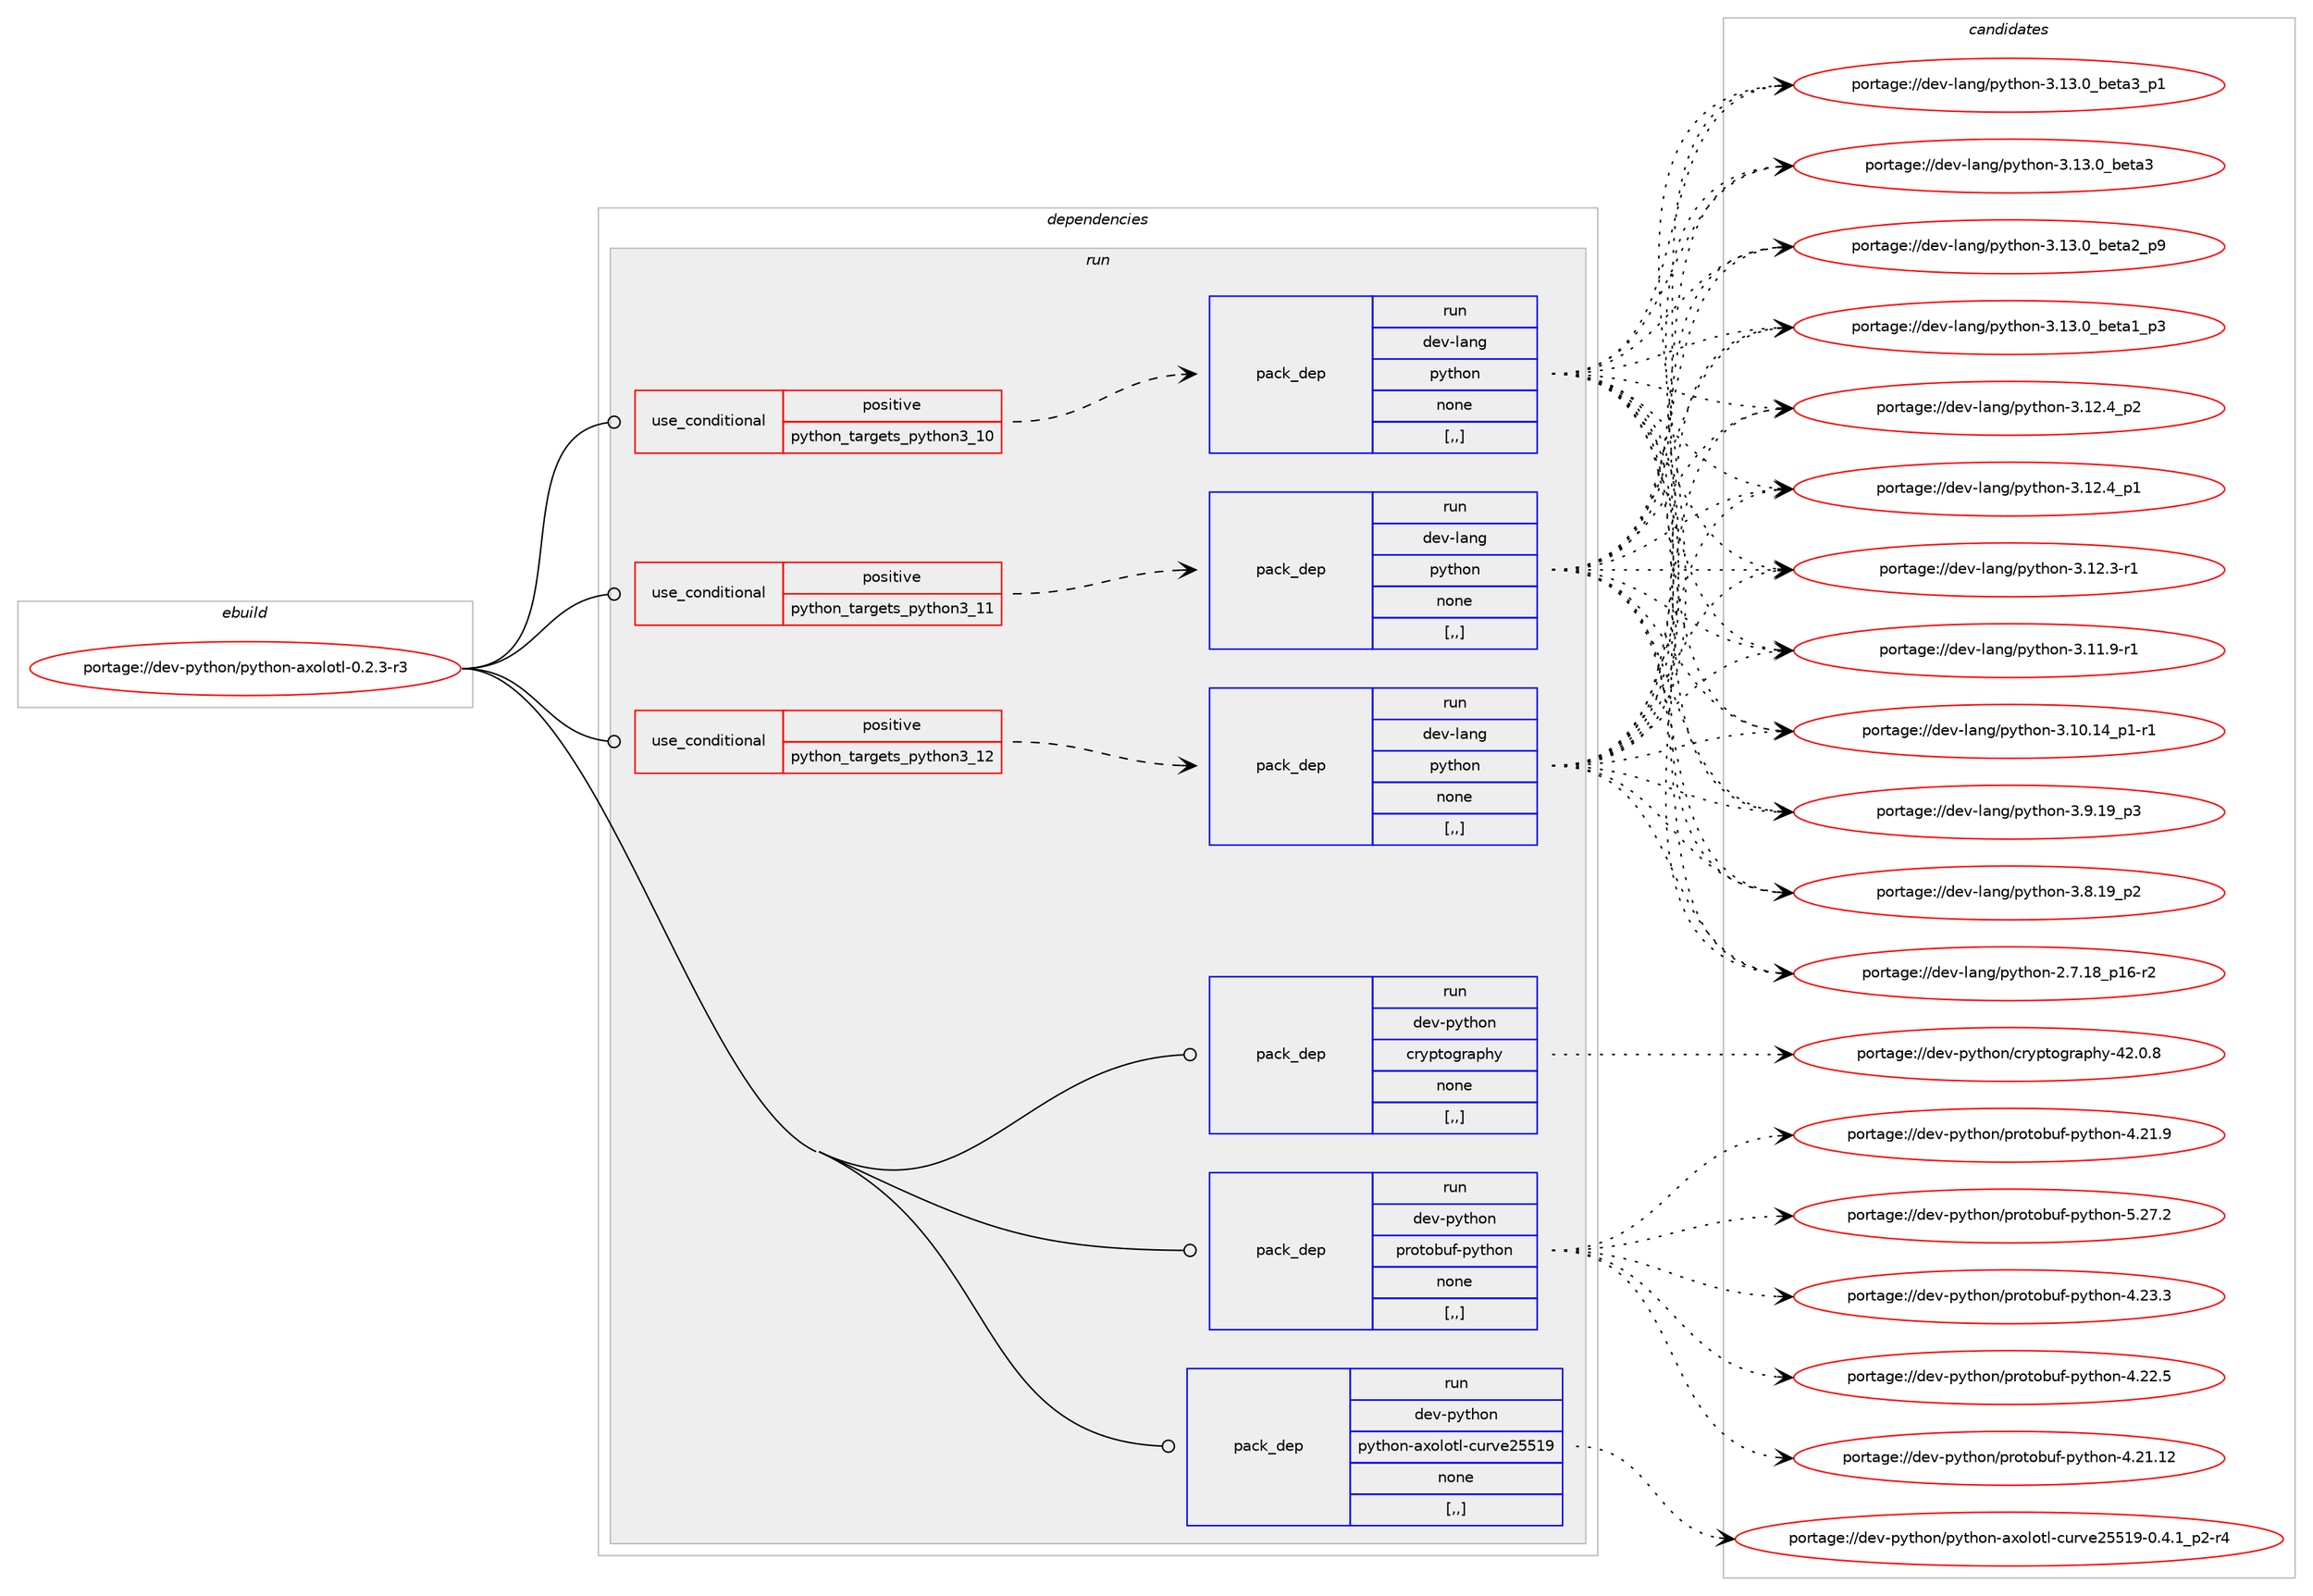 digraph prolog {

# *************
# Graph options
# *************

newrank=true;
concentrate=true;
compound=true;
graph [rankdir=LR,fontname=Helvetica,fontsize=10,ranksep=1.5];#, ranksep=2.5, nodesep=0.2];
edge  [arrowhead=vee];
node  [fontname=Helvetica,fontsize=10];

# **********
# The ebuild
# **********

subgraph cluster_leftcol {
color=gray;
label=<<i>ebuild</i>>;
id [label="portage://dev-python/python-axolotl-0.2.3-r3", color=red, width=4, href="../dev-python/python-axolotl-0.2.3-r3.svg"];
}

# ****************
# The dependencies
# ****************

subgraph cluster_midcol {
color=gray;
label=<<i>dependencies</i>>;
subgraph cluster_compile {
fillcolor="#eeeeee";
style=filled;
label=<<i>compile</i>>;
}
subgraph cluster_compileandrun {
fillcolor="#eeeeee";
style=filled;
label=<<i>compile and run</i>>;
}
subgraph cluster_run {
fillcolor="#eeeeee";
style=filled;
label=<<i>run</i>>;
subgraph cond37991 {
dependency159247 [label=<<TABLE BORDER="0" CELLBORDER="1" CELLSPACING="0" CELLPADDING="4"><TR><TD ROWSPAN="3" CELLPADDING="10">use_conditional</TD></TR><TR><TD>positive</TD></TR><TR><TD>python_targets_python3_10</TD></TR></TABLE>>, shape=none, color=red];
subgraph pack119987 {
dependency159248 [label=<<TABLE BORDER="0" CELLBORDER="1" CELLSPACING="0" CELLPADDING="4" WIDTH="220"><TR><TD ROWSPAN="6" CELLPADDING="30">pack_dep</TD></TR><TR><TD WIDTH="110">run</TD></TR><TR><TD>dev-lang</TD></TR><TR><TD>python</TD></TR><TR><TD>none</TD></TR><TR><TD>[,,]</TD></TR></TABLE>>, shape=none, color=blue];
}
dependency159247:e -> dependency159248:w [weight=20,style="dashed",arrowhead="vee"];
}
id:e -> dependency159247:w [weight=20,style="solid",arrowhead="odot"];
subgraph cond37992 {
dependency159249 [label=<<TABLE BORDER="0" CELLBORDER="1" CELLSPACING="0" CELLPADDING="4"><TR><TD ROWSPAN="3" CELLPADDING="10">use_conditional</TD></TR><TR><TD>positive</TD></TR><TR><TD>python_targets_python3_11</TD></TR></TABLE>>, shape=none, color=red];
subgraph pack119988 {
dependency159250 [label=<<TABLE BORDER="0" CELLBORDER="1" CELLSPACING="0" CELLPADDING="4" WIDTH="220"><TR><TD ROWSPAN="6" CELLPADDING="30">pack_dep</TD></TR><TR><TD WIDTH="110">run</TD></TR><TR><TD>dev-lang</TD></TR><TR><TD>python</TD></TR><TR><TD>none</TD></TR><TR><TD>[,,]</TD></TR></TABLE>>, shape=none, color=blue];
}
dependency159249:e -> dependency159250:w [weight=20,style="dashed",arrowhead="vee"];
}
id:e -> dependency159249:w [weight=20,style="solid",arrowhead="odot"];
subgraph cond37993 {
dependency159251 [label=<<TABLE BORDER="0" CELLBORDER="1" CELLSPACING="0" CELLPADDING="4"><TR><TD ROWSPAN="3" CELLPADDING="10">use_conditional</TD></TR><TR><TD>positive</TD></TR><TR><TD>python_targets_python3_12</TD></TR></TABLE>>, shape=none, color=red];
subgraph pack119989 {
dependency159252 [label=<<TABLE BORDER="0" CELLBORDER="1" CELLSPACING="0" CELLPADDING="4" WIDTH="220"><TR><TD ROWSPAN="6" CELLPADDING="30">pack_dep</TD></TR><TR><TD WIDTH="110">run</TD></TR><TR><TD>dev-lang</TD></TR><TR><TD>python</TD></TR><TR><TD>none</TD></TR><TR><TD>[,,]</TD></TR></TABLE>>, shape=none, color=blue];
}
dependency159251:e -> dependency159252:w [weight=20,style="dashed",arrowhead="vee"];
}
id:e -> dependency159251:w [weight=20,style="solid",arrowhead="odot"];
subgraph pack119990 {
dependency159253 [label=<<TABLE BORDER="0" CELLBORDER="1" CELLSPACING="0" CELLPADDING="4" WIDTH="220"><TR><TD ROWSPAN="6" CELLPADDING="30">pack_dep</TD></TR><TR><TD WIDTH="110">run</TD></TR><TR><TD>dev-python</TD></TR><TR><TD>cryptography</TD></TR><TR><TD>none</TD></TR><TR><TD>[,,]</TD></TR></TABLE>>, shape=none, color=blue];
}
id:e -> dependency159253:w [weight=20,style="solid",arrowhead="odot"];
subgraph pack119991 {
dependency159254 [label=<<TABLE BORDER="0" CELLBORDER="1" CELLSPACING="0" CELLPADDING="4" WIDTH="220"><TR><TD ROWSPAN="6" CELLPADDING="30">pack_dep</TD></TR><TR><TD WIDTH="110">run</TD></TR><TR><TD>dev-python</TD></TR><TR><TD>protobuf-python</TD></TR><TR><TD>none</TD></TR><TR><TD>[,,]</TD></TR></TABLE>>, shape=none, color=blue];
}
id:e -> dependency159254:w [weight=20,style="solid",arrowhead="odot"];
subgraph pack119992 {
dependency159255 [label=<<TABLE BORDER="0" CELLBORDER="1" CELLSPACING="0" CELLPADDING="4" WIDTH="220"><TR><TD ROWSPAN="6" CELLPADDING="30">pack_dep</TD></TR><TR><TD WIDTH="110">run</TD></TR><TR><TD>dev-python</TD></TR><TR><TD>python-axolotl-curve25519</TD></TR><TR><TD>none</TD></TR><TR><TD>[,,]</TD></TR></TABLE>>, shape=none, color=blue];
}
id:e -> dependency159255:w [weight=20,style="solid",arrowhead="odot"];
}
}

# **************
# The candidates
# **************

subgraph cluster_choices {
rank=same;
color=gray;
label=<<i>candidates</i>>;

subgraph choice119987 {
color=black;
nodesep=1;
choice10010111845108971101034711212111610411111045514649514648959810111697519511249 [label="portage://dev-lang/python-3.13.0_beta3_p1", color=red, width=4,href="../dev-lang/python-3.13.0_beta3_p1.svg"];
choice1001011184510897110103471121211161041111104551464951464895981011169751 [label="portage://dev-lang/python-3.13.0_beta3", color=red, width=4,href="../dev-lang/python-3.13.0_beta3.svg"];
choice10010111845108971101034711212111610411111045514649514648959810111697509511257 [label="portage://dev-lang/python-3.13.0_beta2_p9", color=red, width=4,href="../dev-lang/python-3.13.0_beta2_p9.svg"];
choice10010111845108971101034711212111610411111045514649514648959810111697499511251 [label="portage://dev-lang/python-3.13.0_beta1_p3", color=red, width=4,href="../dev-lang/python-3.13.0_beta1_p3.svg"];
choice100101118451089711010347112121116104111110455146495046529511250 [label="portage://dev-lang/python-3.12.4_p2", color=red, width=4,href="../dev-lang/python-3.12.4_p2.svg"];
choice100101118451089711010347112121116104111110455146495046529511249 [label="portage://dev-lang/python-3.12.4_p1", color=red, width=4,href="../dev-lang/python-3.12.4_p1.svg"];
choice100101118451089711010347112121116104111110455146495046514511449 [label="portage://dev-lang/python-3.12.3-r1", color=red, width=4,href="../dev-lang/python-3.12.3-r1.svg"];
choice100101118451089711010347112121116104111110455146494946574511449 [label="portage://dev-lang/python-3.11.9-r1", color=red, width=4,href="../dev-lang/python-3.11.9-r1.svg"];
choice100101118451089711010347112121116104111110455146494846495295112494511449 [label="portage://dev-lang/python-3.10.14_p1-r1", color=red, width=4,href="../dev-lang/python-3.10.14_p1-r1.svg"];
choice100101118451089711010347112121116104111110455146574649579511251 [label="portage://dev-lang/python-3.9.19_p3", color=red, width=4,href="../dev-lang/python-3.9.19_p3.svg"];
choice100101118451089711010347112121116104111110455146564649579511250 [label="portage://dev-lang/python-3.8.19_p2", color=red, width=4,href="../dev-lang/python-3.8.19_p2.svg"];
choice100101118451089711010347112121116104111110455046554649569511249544511450 [label="portage://dev-lang/python-2.7.18_p16-r2", color=red, width=4,href="../dev-lang/python-2.7.18_p16-r2.svg"];
dependency159248:e -> choice10010111845108971101034711212111610411111045514649514648959810111697519511249:w [style=dotted,weight="100"];
dependency159248:e -> choice1001011184510897110103471121211161041111104551464951464895981011169751:w [style=dotted,weight="100"];
dependency159248:e -> choice10010111845108971101034711212111610411111045514649514648959810111697509511257:w [style=dotted,weight="100"];
dependency159248:e -> choice10010111845108971101034711212111610411111045514649514648959810111697499511251:w [style=dotted,weight="100"];
dependency159248:e -> choice100101118451089711010347112121116104111110455146495046529511250:w [style=dotted,weight="100"];
dependency159248:e -> choice100101118451089711010347112121116104111110455146495046529511249:w [style=dotted,weight="100"];
dependency159248:e -> choice100101118451089711010347112121116104111110455146495046514511449:w [style=dotted,weight="100"];
dependency159248:e -> choice100101118451089711010347112121116104111110455146494946574511449:w [style=dotted,weight="100"];
dependency159248:e -> choice100101118451089711010347112121116104111110455146494846495295112494511449:w [style=dotted,weight="100"];
dependency159248:e -> choice100101118451089711010347112121116104111110455146574649579511251:w [style=dotted,weight="100"];
dependency159248:e -> choice100101118451089711010347112121116104111110455146564649579511250:w [style=dotted,weight="100"];
dependency159248:e -> choice100101118451089711010347112121116104111110455046554649569511249544511450:w [style=dotted,weight="100"];
}
subgraph choice119988 {
color=black;
nodesep=1;
choice10010111845108971101034711212111610411111045514649514648959810111697519511249 [label="portage://dev-lang/python-3.13.0_beta3_p1", color=red, width=4,href="../dev-lang/python-3.13.0_beta3_p1.svg"];
choice1001011184510897110103471121211161041111104551464951464895981011169751 [label="portage://dev-lang/python-3.13.0_beta3", color=red, width=4,href="../dev-lang/python-3.13.0_beta3.svg"];
choice10010111845108971101034711212111610411111045514649514648959810111697509511257 [label="portage://dev-lang/python-3.13.0_beta2_p9", color=red, width=4,href="../dev-lang/python-3.13.0_beta2_p9.svg"];
choice10010111845108971101034711212111610411111045514649514648959810111697499511251 [label="portage://dev-lang/python-3.13.0_beta1_p3", color=red, width=4,href="../dev-lang/python-3.13.0_beta1_p3.svg"];
choice100101118451089711010347112121116104111110455146495046529511250 [label="portage://dev-lang/python-3.12.4_p2", color=red, width=4,href="../dev-lang/python-3.12.4_p2.svg"];
choice100101118451089711010347112121116104111110455146495046529511249 [label="portage://dev-lang/python-3.12.4_p1", color=red, width=4,href="../dev-lang/python-3.12.4_p1.svg"];
choice100101118451089711010347112121116104111110455146495046514511449 [label="portage://dev-lang/python-3.12.3-r1", color=red, width=4,href="../dev-lang/python-3.12.3-r1.svg"];
choice100101118451089711010347112121116104111110455146494946574511449 [label="portage://dev-lang/python-3.11.9-r1", color=red, width=4,href="../dev-lang/python-3.11.9-r1.svg"];
choice100101118451089711010347112121116104111110455146494846495295112494511449 [label="portage://dev-lang/python-3.10.14_p1-r1", color=red, width=4,href="../dev-lang/python-3.10.14_p1-r1.svg"];
choice100101118451089711010347112121116104111110455146574649579511251 [label="portage://dev-lang/python-3.9.19_p3", color=red, width=4,href="../dev-lang/python-3.9.19_p3.svg"];
choice100101118451089711010347112121116104111110455146564649579511250 [label="portage://dev-lang/python-3.8.19_p2", color=red, width=4,href="../dev-lang/python-3.8.19_p2.svg"];
choice100101118451089711010347112121116104111110455046554649569511249544511450 [label="portage://dev-lang/python-2.7.18_p16-r2", color=red, width=4,href="../dev-lang/python-2.7.18_p16-r2.svg"];
dependency159250:e -> choice10010111845108971101034711212111610411111045514649514648959810111697519511249:w [style=dotted,weight="100"];
dependency159250:e -> choice1001011184510897110103471121211161041111104551464951464895981011169751:w [style=dotted,weight="100"];
dependency159250:e -> choice10010111845108971101034711212111610411111045514649514648959810111697509511257:w [style=dotted,weight="100"];
dependency159250:e -> choice10010111845108971101034711212111610411111045514649514648959810111697499511251:w [style=dotted,weight="100"];
dependency159250:e -> choice100101118451089711010347112121116104111110455146495046529511250:w [style=dotted,weight="100"];
dependency159250:e -> choice100101118451089711010347112121116104111110455146495046529511249:w [style=dotted,weight="100"];
dependency159250:e -> choice100101118451089711010347112121116104111110455146495046514511449:w [style=dotted,weight="100"];
dependency159250:e -> choice100101118451089711010347112121116104111110455146494946574511449:w [style=dotted,weight="100"];
dependency159250:e -> choice100101118451089711010347112121116104111110455146494846495295112494511449:w [style=dotted,weight="100"];
dependency159250:e -> choice100101118451089711010347112121116104111110455146574649579511251:w [style=dotted,weight="100"];
dependency159250:e -> choice100101118451089711010347112121116104111110455146564649579511250:w [style=dotted,weight="100"];
dependency159250:e -> choice100101118451089711010347112121116104111110455046554649569511249544511450:w [style=dotted,weight="100"];
}
subgraph choice119989 {
color=black;
nodesep=1;
choice10010111845108971101034711212111610411111045514649514648959810111697519511249 [label="portage://dev-lang/python-3.13.0_beta3_p1", color=red, width=4,href="../dev-lang/python-3.13.0_beta3_p1.svg"];
choice1001011184510897110103471121211161041111104551464951464895981011169751 [label="portage://dev-lang/python-3.13.0_beta3", color=red, width=4,href="../dev-lang/python-3.13.0_beta3.svg"];
choice10010111845108971101034711212111610411111045514649514648959810111697509511257 [label="portage://dev-lang/python-3.13.0_beta2_p9", color=red, width=4,href="../dev-lang/python-3.13.0_beta2_p9.svg"];
choice10010111845108971101034711212111610411111045514649514648959810111697499511251 [label="portage://dev-lang/python-3.13.0_beta1_p3", color=red, width=4,href="../dev-lang/python-3.13.0_beta1_p3.svg"];
choice100101118451089711010347112121116104111110455146495046529511250 [label="portage://dev-lang/python-3.12.4_p2", color=red, width=4,href="../dev-lang/python-3.12.4_p2.svg"];
choice100101118451089711010347112121116104111110455146495046529511249 [label="portage://dev-lang/python-3.12.4_p1", color=red, width=4,href="../dev-lang/python-3.12.4_p1.svg"];
choice100101118451089711010347112121116104111110455146495046514511449 [label="portage://dev-lang/python-3.12.3-r1", color=red, width=4,href="../dev-lang/python-3.12.3-r1.svg"];
choice100101118451089711010347112121116104111110455146494946574511449 [label="portage://dev-lang/python-3.11.9-r1", color=red, width=4,href="../dev-lang/python-3.11.9-r1.svg"];
choice100101118451089711010347112121116104111110455146494846495295112494511449 [label="portage://dev-lang/python-3.10.14_p1-r1", color=red, width=4,href="../dev-lang/python-3.10.14_p1-r1.svg"];
choice100101118451089711010347112121116104111110455146574649579511251 [label="portage://dev-lang/python-3.9.19_p3", color=red, width=4,href="../dev-lang/python-3.9.19_p3.svg"];
choice100101118451089711010347112121116104111110455146564649579511250 [label="portage://dev-lang/python-3.8.19_p2", color=red, width=4,href="../dev-lang/python-3.8.19_p2.svg"];
choice100101118451089711010347112121116104111110455046554649569511249544511450 [label="portage://dev-lang/python-2.7.18_p16-r2", color=red, width=4,href="../dev-lang/python-2.7.18_p16-r2.svg"];
dependency159252:e -> choice10010111845108971101034711212111610411111045514649514648959810111697519511249:w [style=dotted,weight="100"];
dependency159252:e -> choice1001011184510897110103471121211161041111104551464951464895981011169751:w [style=dotted,weight="100"];
dependency159252:e -> choice10010111845108971101034711212111610411111045514649514648959810111697509511257:w [style=dotted,weight="100"];
dependency159252:e -> choice10010111845108971101034711212111610411111045514649514648959810111697499511251:w [style=dotted,weight="100"];
dependency159252:e -> choice100101118451089711010347112121116104111110455146495046529511250:w [style=dotted,weight="100"];
dependency159252:e -> choice100101118451089711010347112121116104111110455146495046529511249:w [style=dotted,weight="100"];
dependency159252:e -> choice100101118451089711010347112121116104111110455146495046514511449:w [style=dotted,weight="100"];
dependency159252:e -> choice100101118451089711010347112121116104111110455146494946574511449:w [style=dotted,weight="100"];
dependency159252:e -> choice100101118451089711010347112121116104111110455146494846495295112494511449:w [style=dotted,weight="100"];
dependency159252:e -> choice100101118451089711010347112121116104111110455146574649579511251:w [style=dotted,weight="100"];
dependency159252:e -> choice100101118451089711010347112121116104111110455146564649579511250:w [style=dotted,weight="100"];
dependency159252:e -> choice100101118451089711010347112121116104111110455046554649569511249544511450:w [style=dotted,weight="100"];
}
subgraph choice119990 {
color=black;
nodesep=1;
choice1001011184511212111610411111047991141211121161111031149711210412145525046484656 [label="portage://dev-python/cryptography-42.0.8", color=red, width=4,href="../dev-python/cryptography-42.0.8.svg"];
dependency159253:e -> choice1001011184511212111610411111047991141211121161111031149711210412145525046484656:w [style=dotted,weight="100"];
}
subgraph choice119991 {
color=black;
nodesep=1;
choice1001011184511212111610411111047112114111116111981171024511212111610411111045534650554650 [label="portage://dev-python/protobuf-python-5.27.2", color=red, width=4,href="../dev-python/protobuf-python-5.27.2.svg"];
choice1001011184511212111610411111047112114111116111981171024511212111610411111045524650514651 [label="portage://dev-python/protobuf-python-4.23.3", color=red, width=4,href="../dev-python/protobuf-python-4.23.3.svg"];
choice1001011184511212111610411111047112114111116111981171024511212111610411111045524650504653 [label="portage://dev-python/protobuf-python-4.22.5", color=red, width=4,href="../dev-python/protobuf-python-4.22.5.svg"];
choice100101118451121211161041111104711211411111611198117102451121211161041111104552465049464950 [label="portage://dev-python/protobuf-python-4.21.12", color=red, width=4,href="../dev-python/protobuf-python-4.21.12.svg"];
choice1001011184511212111610411111047112114111116111981171024511212111610411111045524650494657 [label="portage://dev-python/protobuf-python-4.21.9", color=red, width=4,href="../dev-python/protobuf-python-4.21.9.svg"];
dependency159254:e -> choice1001011184511212111610411111047112114111116111981171024511212111610411111045534650554650:w [style=dotted,weight="100"];
dependency159254:e -> choice1001011184511212111610411111047112114111116111981171024511212111610411111045524650514651:w [style=dotted,weight="100"];
dependency159254:e -> choice1001011184511212111610411111047112114111116111981171024511212111610411111045524650504653:w [style=dotted,weight="100"];
dependency159254:e -> choice100101118451121211161041111104711211411111611198117102451121211161041111104552465049464950:w [style=dotted,weight="100"];
dependency159254:e -> choice1001011184511212111610411111047112114111116111981171024511212111610411111045524650494657:w [style=dotted,weight="100"];
}
subgraph choice119992 {
color=black;
nodesep=1;
choice100101118451121211161041111104711212111610411111045971201111081111161084599117114118101505353495745484652464995112504511452 [label="portage://dev-python/python-axolotl-curve25519-0.4.1_p2-r4", color=red, width=4,href="../dev-python/python-axolotl-curve25519-0.4.1_p2-r4.svg"];
dependency159255:e -> choice100101118451121211161041111104711212111610411111045971201111081111161084599117114118101505353495745484652464995112504511452:w [style=dotted,weight="100"];
}
}

}
